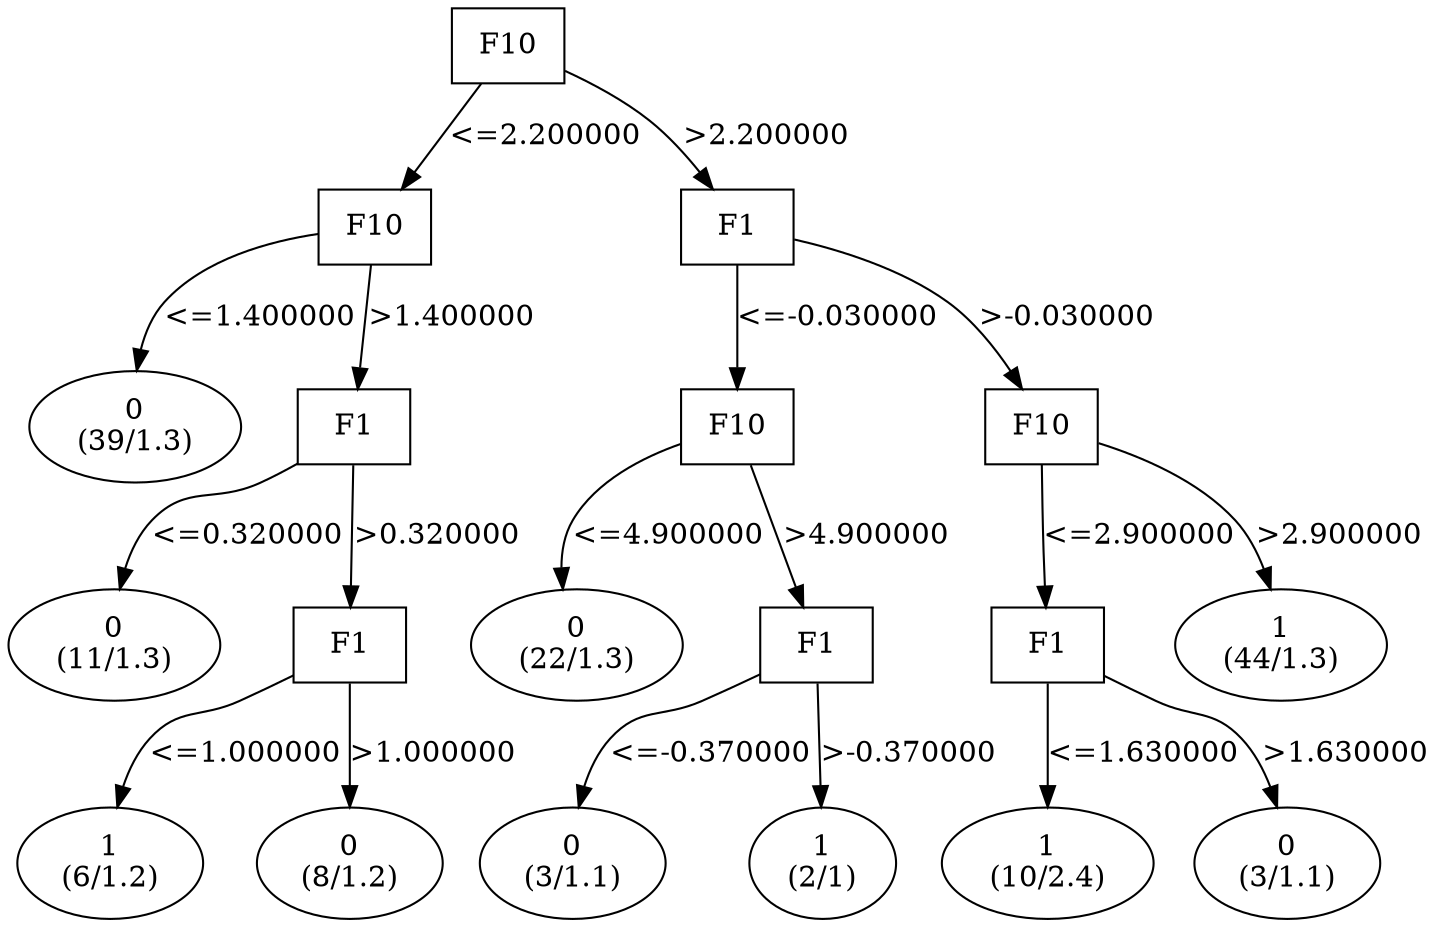 digraph YaDT {
n0 [ shape=box, label="F10\n"]
n0 -> n1 [label="<=2.200000"]
n1 [ shape=box, label="F10\n"]
n1 -> n2 [label="<=1.400000"]
n2 [ shape=ellipse, label="0\n(39/1.3)"]
n1 -> n3 [label=">1.400000"]
n3 [ shape=box, label="F1\n"]
n3 -> n4 [label="<=0.320000"]
n4 [ shape=ellipse, label="0\n(11/1.3)"]
n3 -> n5 [label=">0.320000"]
n5 [ shape=box, label="F1\n"]
n5 -> n6 [label="<=1.000000"]
n6 [ shape=ellipse, label="1\n(6/1.2)"]
n5 -> n7 [label=">1.000000"]
n7 [ shape=ellipse, label="0\n(8/1.2)"]
n0 -> n11 [label=">2.200000"]
n11 [ shape=box, label="F1\n"]
n11 -> n12 [label="<=-0.030000"]
n12 [ shape=box, label="F10\n"]
n12 -> n13 [label="<=4.900000"]
n13 [ shape=ellipse, label="0\n(22/1.3)"]
n12 -> n14 [label=">4.900000"]
n14 [ shape=box, label="F1\n"]
n14 -> n15 [label="<=-0.370000"]
n15 [ shape=ellipse, label="0\n(3/1.1)"]
n14 -> n16 [label=">-0.370000"]
n16 [ shape=ellipse, label="1\n(2/1)"]
n11 -> n19 [label=">-0.030000"]
n19 [ shape=box, label="F10\n"]
n19 -> n20 [label="<=2.900000"]
n20 [ shape=box, label="F1\n"]
n20 -> n21 [label="<=1.630000"]
n21 [ shape=ellipse, label="1\n(10/2.4)"]
n20 -> n22 [label=">1.630000"]
n22 [ shape=ellipse, label="0\n(3/1.1)"]
n19 -> n24 [label=">2.900000"]
n24 [ shape=ellipse, label="1\n(44/1.3)"]
}
